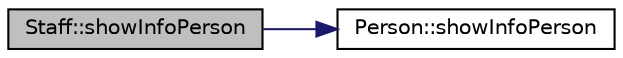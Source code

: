 digraph "Staff::showInfoPerson"
{
 // LATEX_PDF_SIZE
  edge [fontname="Helvetica",fontsize="10",labelfontname="Helvetica",labelfontsize="10"];
  node [fontname="Helvetica",fontsize="10",shape=record];
  rankdir="LR";
  Node1 [label="Staff::showInfoPerson",height=0.2,width=0.4,color="black", fillcolor="grey75", style="filled", fontcolor="black",tooltip=" "];
  Node1 -> Node2 [color="midnightblue",fontsize="10",style="solid",fontname="Helvetica"];
  Node2 [label="Person::showInfoPerson",height=0.2,width=0.4,color="black", fillcolor="white", style="filled",URL="$class_person.html#a1bee792cd2b1febaf986f0d62830faf6",tooltip=" "];
}
